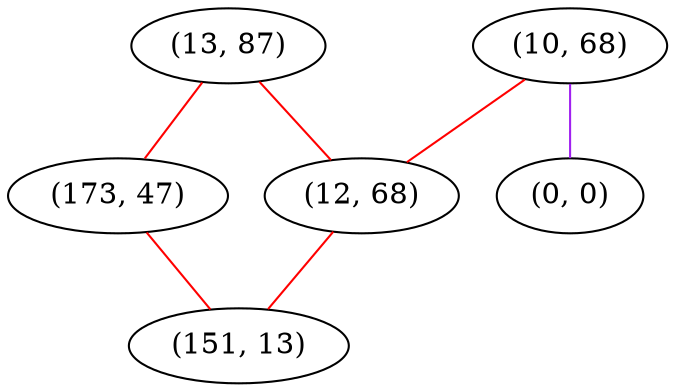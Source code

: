 graph "" {
"(13, 87)";
"(10, 68)";
"(173, 47)";
"(0, 0)";
"(12, 68)";
"(151, 13)";
"(13, 87)" -- "(173, 47)"  [color=red, key=0, weight=1];
"(13, 87)" -- "(12, 68)"  [color=red, key=0, weight=1];
"(10, 68)" -- "(12, 68)"  [color=red, key=0, weight=1];
"(10, 68)" -- "(0, 0)"  [color=purple, key=0, weight=4];
"(173, 47)" -- "(151, 13)"  [color=red, key=0, weight=1];
"(12, 68)" -- "(151, 13)"  [color=red, key=0, weight=1];
}
